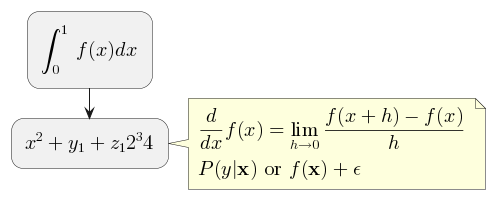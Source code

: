 @startuml
:<latex>\int_0^1f(x)dx</latex>;
:<latex>x^2+y_1+z_12^34</latex>;
note right
<latex>\dfrac{d}{dx}f(x)=\lim\limits_{h \to 0}\dfrac{f(x+h)-f(x)}{h}</latex>
<latex>P(y|\mathbf{x}) \mbox{ or } f(\mathbf{x})+\epsilon</latex>
end note
@enduml
